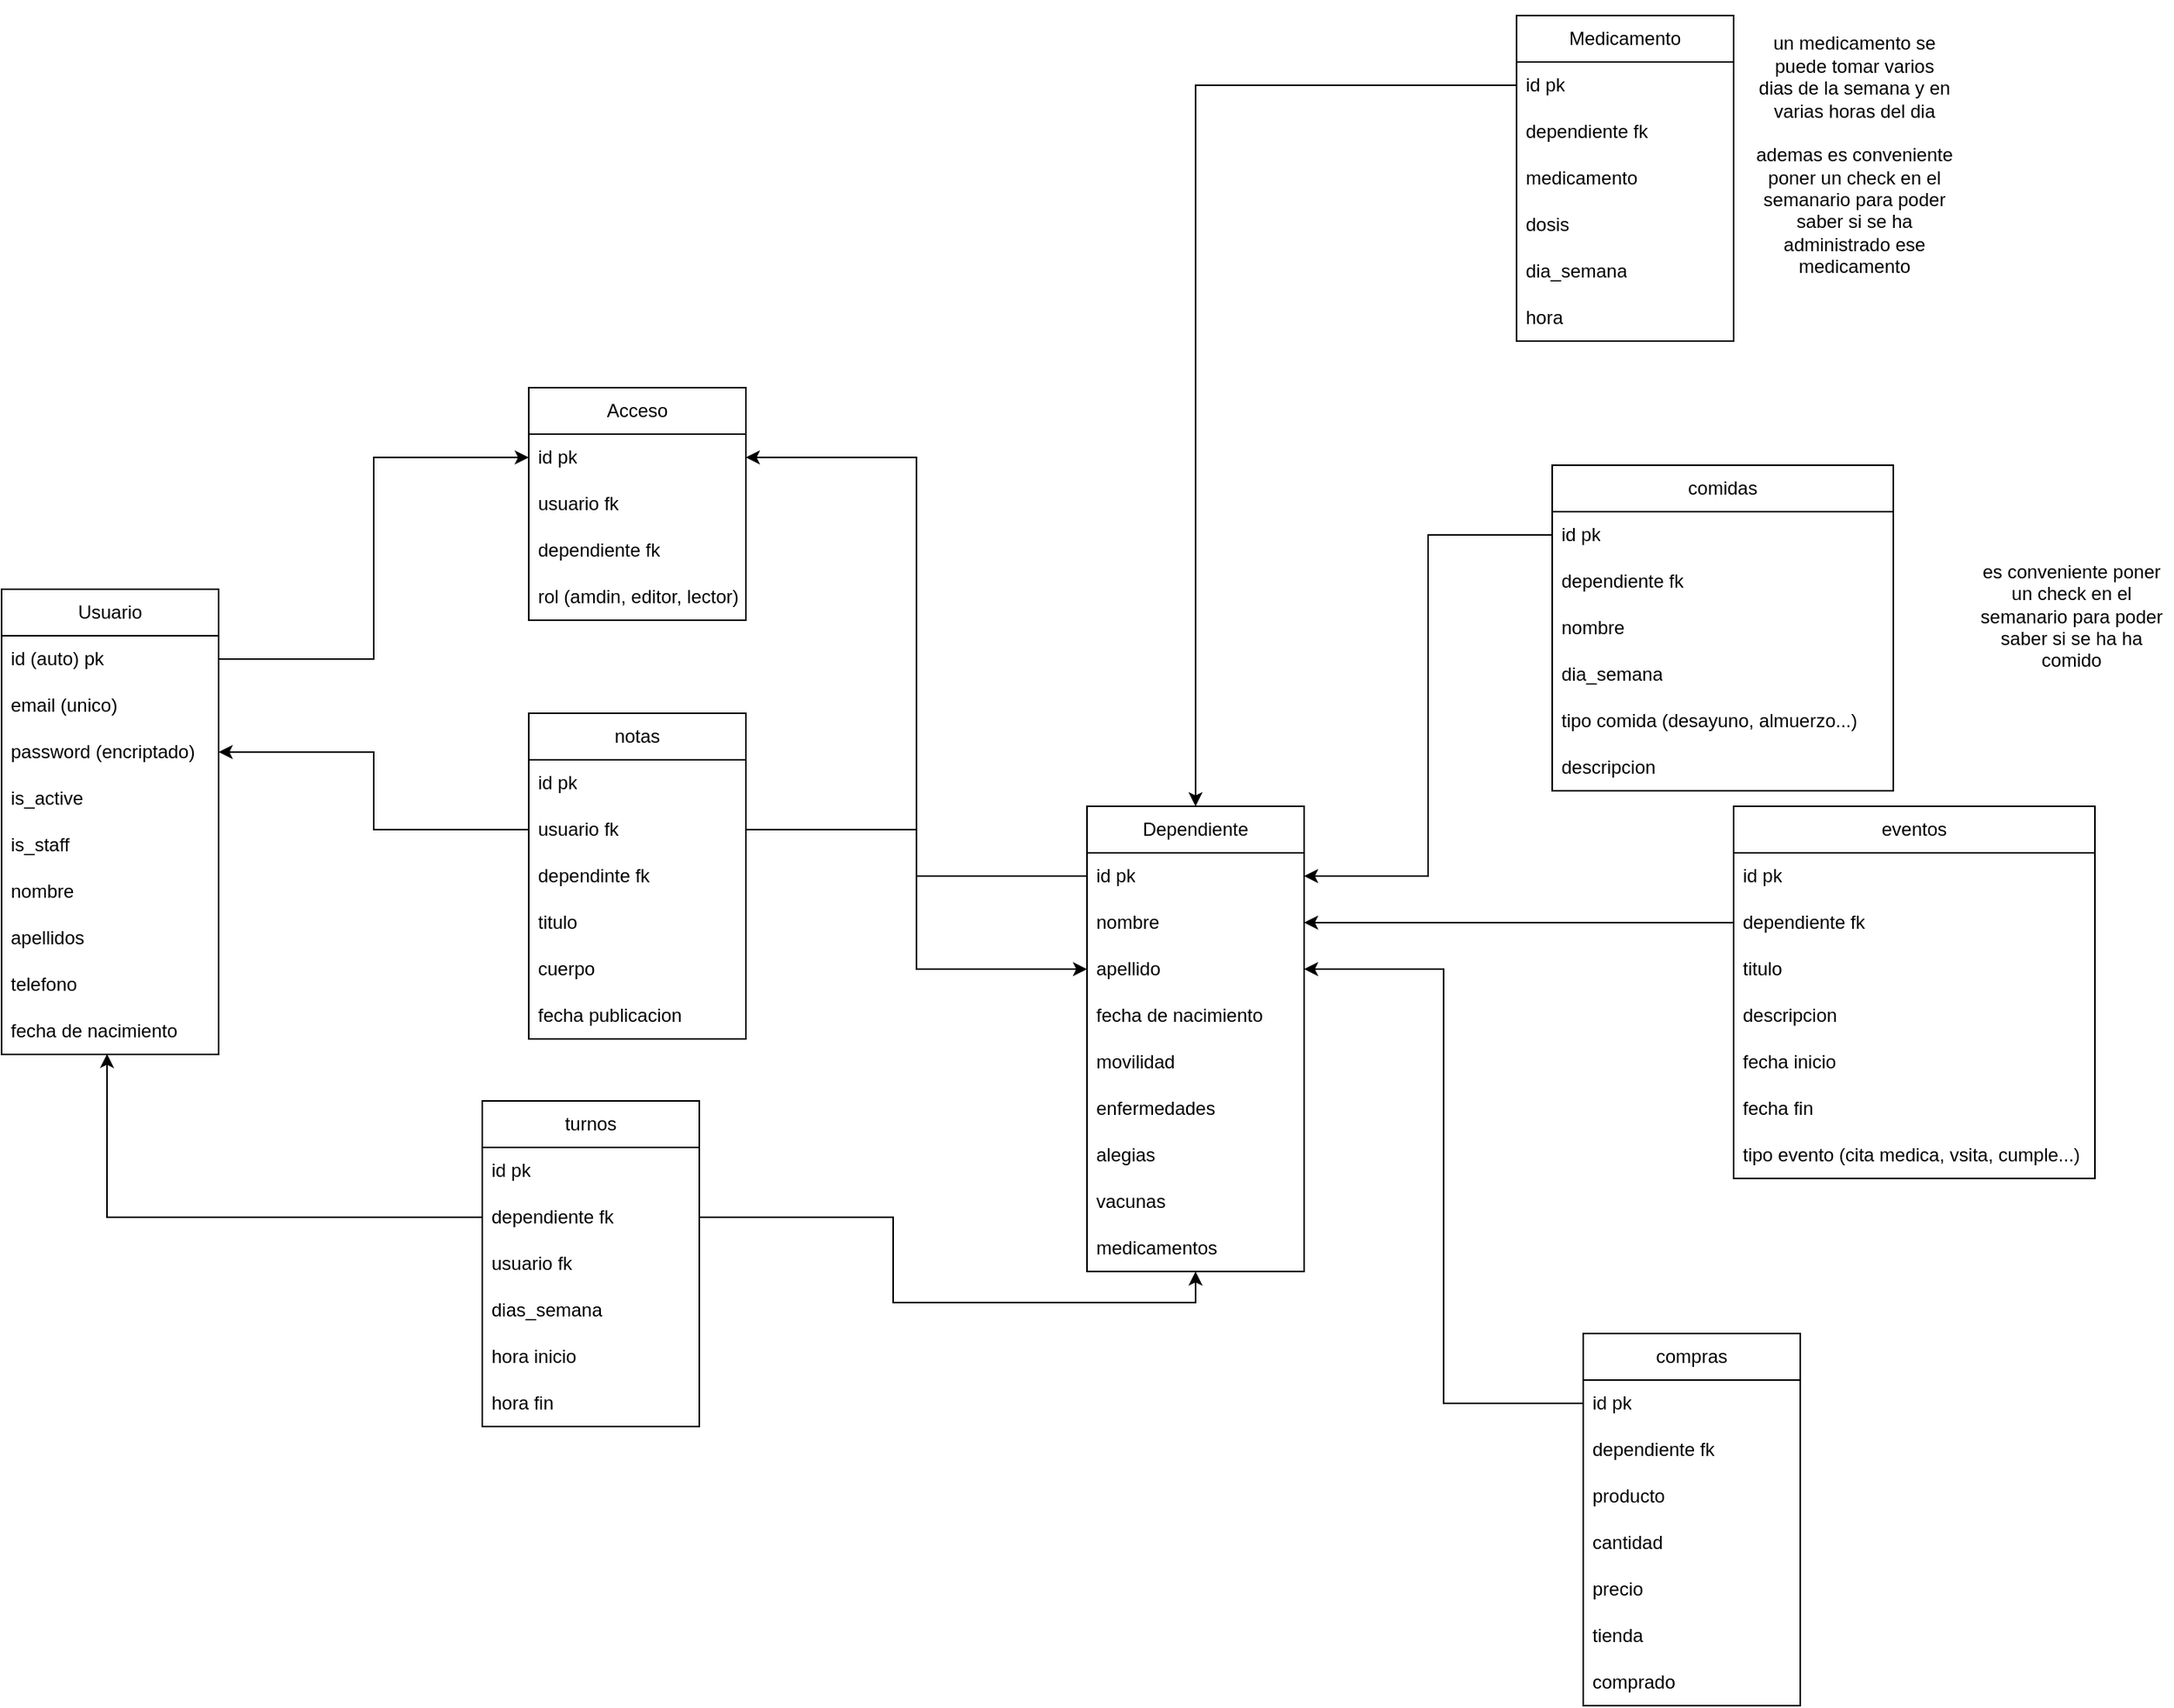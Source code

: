 <mxfile version="26.0.6">
  <diagram id="C5RBs43oDa-KdzZeNtuy" name="Page-1">
    <mxGraphModel dx="1902" dy="1633" grid="1" gridSize="10" guides="1" tooltips="1" connect="1" arrows="1" fold="1" page="1" pageScale="1" pageWidth="827" pageHeight="1169" math="0" shadow="0">
      <root>
        <mxCell id="WIyWlLk6GJQsqaUBKTNV-0" />
        <mxCell id="WIyWlLk6GJQsqaUBKTNV-1" parent="WIyWlLk6GJQsqaUBKTNV-0" />
        <mxCell id="C39RsNdn45UxlalBcYP2-0" value="Usuario" style="swimlane;fontStyle=0;childLayout=stackLayout;horizontal=1;startSize=30;horizontalStack=0;resizeParent=1;resizeParentMax=0;resizeLast=0;collapsible=1;marginBottom=0;whiteSpace=wrap;html=1;" vertex="1" parent="WIyWlLk6GJQsqaUBKTNV-1">
          <mxGeometry x="-150" y="-10" width="140" height="300" as="geometry" />
        </mxCell>
        <mxCell id="C39RsNdn45UxlalBcYP2-1" value="id (auto) pk" style="text;strokeColor=none;fillColor=none;align=left;verticalAlign=middle;spacingLeft=4;spacingRight=4;overflow=hidden;points=[[0,0.5],[1,0.5]];portConstraint=eastwest;rotatable=0;whiteSpace=wrap;html=1;" vertex="1" parent="C39RsNdn45UxlalBcYP2-0">
          <mxGeometry y="30" width="140" height="30" as="geometry" />
        </mxCell>
        <mxCell id="C39RsNdn45UxlalBcYP2-2" value="email (unico)" style="text;strokeColor=none;fillColor=none;align=left;verticalAlign=middle;spacingLeft=4;spacingRight=4;overflow=hidden;points=[[0,0.5],[1,0.5]];portConstraint=eastwest;rotatable=0;whiteSpace=wrap;html=1;" vertex="1" parent="C39RsNdn45UxlalBcYP2-0">
          <mxGeometry y="60" width="140" height="30" as="geometry" />
        </mxCell>
        <mxCell id="C39RsNdn45UxlalBcYP2-3" value="password (encriptado)" style="text;strokeColor=none;fillColor=none;align=left;verticalAlign=middle;spacingLeft=4;spacingRight=4;overflow=hidden;points=[[0,0.5],[1,0.5]];portConstraint=eastwest;rotatable=0;whiteSpace=wrap;html=1;" vertex="1" parent="C39RsNdn45UxlalBcYP2-0">
          <mxGeometry y="90" width="140" height="30" as="geometry" />
        </mxCell>
        <mxCell id="C39RsNdn45UxlalBcYP2-53" value="is_active" style="text;strokeColor=none;fillColor=none;align=left;verticalAlign=middle;spacingLeft=4;spacingRight=4;overflow=hidden;points=[[0,0.5],[1,0.5]];portConstraint=eastwest;rotatable=0;whiteSpace=wrap;html=1;" vertex="1" parent="C39RsNdn45UxlalBcYP2-0">
          <mxGeometry y="120" width="140" height="30" as="geometry" />
        </mxCell>
        <mxCell id="C39RsNdn45UxlalBcYP2-54" value="is_staff" style="text;strokeColor=none;fillColor=none;align=left;verticalAlign=middle;spacingLeft=4;spacingRight=4;overflow=hidden;points=[[0,0.5],[1,0.5]];portConstraint=eastwest;rotatable=0;whiteSpace=wrap;html=1;" vertex="1" parent="C39RsNdn45UxlalBcYP2-0">
          <mxGeometry y="150" width="140" height="30" as="geometry" />
        </mxCell>
        <mxCell id="C39RsNdn45UxlalBcYP2-55" value="nombre" style="text;strokeColor=none;fillColor=none;align=left;verticalAlign=middle;spacingLeft=4;spacingRight=4;overflow=hidden;points=[[0,0.5],[1,0.5]];portConstraint=eastwest;rotatable=0;whiteSpace=wrap;html=1;" vertex="1" parent="C39RsNdn45UxlalBcYP2-0">
          <mxGeometry y="180" width="140" height="30" as="geometry" />
        </mxCell>
        <mxCell id="C39RsNdn45UxlalBcYP2-56" value="apellidos" style="text;strokeColor=none;fillColor=none;align=left;verticalAlign=middle;spacingLeft=4;spacingRight=4;overflow=hidden;points=[[0,0.5],[1,0.5]];portConstraint=eastwest;rotatable=0;whiteSpace=wrap;html=1;" vertex="1" parent="C39RsNdn45UxlalBcYP2-0">
          <mxGeometry y="210" width="140" height="30" as="geometry" />
        </mxCell>
        <mxCell id="C39RsNdn45UxlalBcYP2-57" value="telefono" style="text;strokeColor=none;fillColor=none;align=left;verticalAlign=middle;spacingLeft=4;spacingRight=4;overflow=hidden;points=[[0,0.5],[1,0.5]];portConstraint=eastwest;rotatable=0;whiteSpace=wrap;html=1;" vertex="1" parent="C39RsNdn45UxlalBcYP2-0">
          <mxGeometry y="240" width="140" height="30" as="geometry" />
        </mxCell>
        <mxCell id="C39RsNdn45UxlalBcYP2-58" value="fecha de nacimiento" style="text;strokeColor=none;fillColor=none;align=left;verticalAlign=middle;spacingLeft=4;spacingRight=4;overflow=hidden;points=[[0,0.5],[1,0.5]];portConstraint=eastwest;rotatable=0;whiteSpace=wrap;html=1;" vertex="1" parent="C39RsNdn45UxlalBcYP2-0">
          <mxGeometry y="270" width="140" height="30" as="geometry" />
        </mxCell>
        <mxCell id="C39RsNdn45UxlalBcYP2-4" value="Dependiente" style="swimlane;fontStyle=0;childLayout=stackLayout;horizontal=1;startSize=30;horizontalStack=0;resizeParent=1;resizeParentMax=0;resizeLast=0;collapsible=1;marginBottom=0;whiteSpace=wrap;html=1;" vertex="1" parent="WIyWlLk6GJQsqaUBKTNV-1">
          <mxGeometry x="550" y="130" width="140" height="300" as="geometry" />
        </mxCell>
        <mxCell id="C39RsNdn45UxlalBcYP2-5" value="id pk" style="text;strokeColor=none;fillColor=none;align=left;verticalAlign=middle;spacingLeft=4;spacingRight=4;overflow=hidden;points=[[0,0.5],[1,0.5]];portConstraint=eastwest;rotatable=0;whiteSpace=wrap;html=1;" vertex="1" parent="C39RsNdn45UxlalBcYP2-4">
          <mxGeometry y="30" width="140" height="30" as="geometry" />
        </mxCell>
        <mxCell id="C39RsNdn45UxlalBcYP2-6" value="nombre" style="text;strokeColor=none;fillColor=none;align=left;verticalAlign=middle;spacingLeft=4;spacingRight=4;overflow=hidden;points=[[0,0.5],[1,0.5]];portConstraint=eastwest;rotatable=0;whiteSpace=wrap;html=1;" vertex="1" parent="C39RsNdn45UxlalBcYP2-4">
          <mxGeometry y="60" width="140" height="30" as="geometry" />
        </mxCell>
        <mxCell id="C39RsNdn45UxlalBcYP2-7" value="apellido" style="text;strokeColor=none;fillColor=none;align=left;verticalAlign=middle;spacingLeft=4;spacingRight=4;overflow=hidden;points=[[0,0.5],[1,0.5]];portConstraint=eastwest;rotatable=0;whiteSpace=wrap;html=1;" vertex="1" parent="C39RsNdn45UxlalBcYP2-4">
          <mxGeometry y="90" width="140" height="30" as="geometry" />
        </mxCell>
        <mxCell id="C39RsNdn45UxlalBcYP2-59" value="fecha de nacimiento" style="text;strokeColor=none;fillColor=none;align=left;verticalAlign=middle;spacingLeft=4;spacingRight=4;overflow=hidden;points=[[0,0.5],[1,0.5]];portConstraint=eastwest;rotatable=0;whiteSpace=wrap;html=1;" vertex="1" parent="C39RsNdn45UxlalBcYP2-4">
          <mxGeometry y="120" width="140" height="30" as="geometry" />
        </mxCell>
        <mxCell id="C39RsNdn45UxlalBcYP2-60" value="movilidad" style="text;strokeColor=none;fillColor=none;align=left;verticalAlign=middle;spacingLeft=4;spacingRight=4;overflow=hidden;points=[[0,0.5],[1,0.5]];portConstraint=eastwest;rotatable=0;whiteSpace=wrap;html=1;" vertex="1" parent="C39RsNdn45UxlalBcYP2-4">
          <mxGeometry y="150" width="140" height="30" as="geometry" />
        </mxCell>
        <mxCell id="C39RsNdn45UxlalBcYP2-61" value="enfermedades" style="text;strokeColor=none;fillColor=none;align=left;verticalAlign=middle;spacingLeft=4;spacingRight=4;overflow=hidden;points=[[0,0.5],[1,0.5]];portConstraint=eastwest;rotatable=0;whiteSpace=wrap;html=1;" vertex="1" parent="C39RsNdn45UxlalBcYP2-4">
          <mxGeometry y="180" width="140" height="30" as="geometry" />
        </mxCell>
        <mxCell id="C39RsNdn45UxlalBcYP2-62" value="alegias" style="text;strokeColor=none;fillColor=none;align=left;verticalAlign=middle;spacingLeft=4;spacingRight=4;overflow=hidden;points=[[0,0.5],[1,0.5]];portConstraint=eastwest;rotatable=0;whiteSpace=wrap;html=1;" vertex="1" parent="C39RsNdn45UxlalBcYP2-4">
          <mxGeometry y="210" width="140" height="30" as="geometry" />
        </mxCell>
        <mxCell id="C39RsNdn45UxlalBcYP2-63" value="vacunas" style="text;strokeColor=none;fillColor=none;align=left;verticalAlign=middle;spacingLeft=4;spacingRight=4;overflow=hidden;points=[[0,0.5],[1,0.5]];portConstraint=eastwest;rotatable=0;whiteSpace=wrap;html=1;" vertex="1" parent="C39RsNdn45UxlalBcYP2-4">
          <mxGeometry y="240" width="140" height="30" as="geometry" />
        </mxCell>
        <mxCell id="C39RsNdn45UxlalBcYP2-64" value="medicamentos&amp;nbsp;" style="text;strokeColor=none;fillColor=none;align=left;verticalAlign=middle;spacingLeft=4;spacingRight=4;overflow=hidden;points=[[0,0.5],[1,0.5]];portConstraint=eastwest;rotatable=0;whiteSpace=wrap;html=1;" vertex="1" parent="C39RsNdn45UxlalBcYP2-4">
          <mxGeometry y="270" width="140" height="30" as="geometry" />
        </mxCell>
        <mxCell id="C39RsNdn45UxlalBcYP2-8" value="Acceso" style="swimlane;fontStyle=0;childLayout=stackLayout;horizontal=1;startSize=30;horizontalStack=0;resizeParent=1;resizeParentMax=0;resizeLast=0;collapsible=1;marginBottom=0;whiteSpace=wrap;html=1;" vertex="1" parent="WIyWlLk6GJQsqaUBKTNV-1">
          <mxGeometry x="190" y="-140" width="140" height="150" as="geometry" />
        </mxCell>
        <mxCell id="C39RsNdn45UxlalBcYP2-9" value="id pk" style="text;strokeColor=none;fillColor=none;align=left;verticalAlign=middle;spacingLeft=4;spacingRight=4;overflow=hidden;points=[[0,0.5],[1,0.5]];portConstraint=eastwest;rotatable=0;whiteSpace=wrap;html=1;" vertex="1" parent="C39RsNdn45UxlalBcYP2-8">
          <mxGeometry y="30" width="140" height="30" as="geometry" />
        </mxCell>
        <mxCell id="C39RsNdn45UxlalBcYP2-10" value="usuario fk" style="text;strokeColor=none;fillColor=none;align=left;verticalAlign=middle;spacingLeft=4;spacingRight=4;overflow=hidden;points=[[0,0.5],[1,0.5]];portConstraint=eastwest;rotatable=0;whiteSpace=wrap;html=1;" vertex="1" parent="C39RsNdn45UxlalBcYP2-8">
          <mxGeometry y="60" width="140" height="30" as="geometry" />
        </mxCell>
        <mxCell id="C39RsNdn45UxlalBcYP2-11" value="dependiente fk" style="text;strokeColor=none;fillColor=none;align=left;verticalAlign=middle;spacingLeft=4;spacingRight=4;overflow=hidden;points=[[0,0.5],[1,0.5]];portConstraint=eastwest;rotatable=0;whiteSpace=wrap;html=1;" vertex="1" parent="C39RsNdn45UxlalBcYP2-8">
          <mxGeometry y="90" width="140" height="30" as="geometry" />
        </mxCell>
        <mxCell id="C39RsNdn45UxlalBcYP2-65" value="rol (amdin, editor, lector)" style="text;strokeColor=none;fillColor=none;align=left;verticalAlign=middle;spacingLeft=4;spacingRight=4;overflow=hidden;points=[[0,0.5],[1,0.5]];portConstraint=eastwest;rotatable=0;whiteSpace=wrap;html=1;" vertex="1" parent="C39RsNdn45UxlalBcYP2-8">
          <mxGeometry y="120" width="140" height="30" as="geometry" />
        </mxCell>
        <mxCell id="C39RsNdn45UxlalBcYP2-12" style="edgeStyle=orthogonalEdgeStyle;rounded=0;orthogonalLoop=1;jettySize=auto;html=1;exitX=1;exitY=0.5;exitDx=0;exitDy=0;entryX=0;entryY=0.5;entryDx=0;entryDy=0;" edge="1" parent="WIyWlLk6GJQsqaUBKTNV-1" source="C39RsNdn45UxlalBcYP2-1" target="C39RsNdn45UxlalBcYP2-9">
          <mxGeometry relative="1" as="geometry" />
        </mxCell>
        <mxCell id="C39RsNdn45UxlalBcYP2-13" style="edgeStyle=orthogonalEdgeStyle;rounded=0;orthogonalLoop=1;jettySize=auto;html=1;exitX=0;exitY=0.5;exitDx=0;exitDy=0;entryX=1;entryY=0.5;entryDx=0;entryDy=0;" edge="1" parent="WIyWlLk6GJQsqaUBKTNV-1" source="C39RsNdn45UxlalBcYP2-5" target="C39RsNdn45UxlalBcYP2-9">
          <mxGeometry relative="1" as="geometry" />
        </mxCell>
        <mxCell id="C39RsNdn45UxlalBcYP2-18" value="notas" style="swimlane;fontStyle=0;childLayout=stackLayout;horizontal=1;startSize=30;horizontalStack=0;resizeParent=1;resizeParentMax=0;resizeLast=0;collapsible=1;marginBottom=0;whiteSpace=wrap;html=1;" vertex="1" parent="WIyWlLk6GJQsqaUBKTNV-1">
          <mxGeometry x="190" y="70" width="140" height="210" as="geometry" />
        </mxCell>
        <mxCell id="C39RsNdn45UxlalBcYP2-19" value="id pk" style="text;strokeColor=none;fillColor=none;align=left;verticalAlign=middle;spacingLeft=4;spacingRight=4;overflow=hidden;points=[[0,0.5],[1,0.5]];portConstraint=eastwest;rotatable=0;whiteSpace=wrap;html=1;" vertex="1" parent="C39RsNdn45UxlalBcYP2-18">
          <mxGeometry y="30" width="140" height="30" as="geometry" />
        </mxCell>
        <mxCell id="C39RsNdn45UxlalBcYP2-20" value="usuario fk" style="text;strokeColor=none;fillColor=none;align=left;verticalAlign=middle;spacingLeft=4;spacingRight=4;overflow=hidden;points=[[0,0.5],[1,0.5]];portConstraint=eastwest;rotatable=0;whiteSpace=wrap;html=1;" vertex="1" parent="C39RsNdn45UxlalBcYP2-18">
          <mxGeometry y="60" width="140" height="30" as="geometry" />
        </mxCell>
        <mxCell id="C39RsNdn45UxlalBcYP2-21" value="dependinte fk" style="text;strokeColor=none;fillColor=none;align=left;verticalAlign=middle;spacingLeft=4;spacingRight=4;overflow=hidden;points=[[0,0.5],[1,0.5]];portConstraint=eastwest;rotatable=0;whiteSpace=wrap;html=1;" vertex="1" parent="C39RsNdn45UxlalBcYP2-18">
          <mxGeometry y="90" width="140" height="30" as="geometry" />
        </mxCell>
        <mxCell id="C39RsNdn45UxlalBcYP2-86" value="titulo" style="text;strokeColor=none;fillColor=none;align=left;verticalAlign=middle;spacingLeft=4;spacingRight=4;overflow=hidden;points=[[0,0.5],[1,0.5]];portConstraint=eastwest;rotatable=0;whiteSpace=wrap;html=1;" vertex="1" parent="C39RsNdn45UxlalBcYP2-18">
          <mxGeometry y="120" width="140" height="30" as="geometry" />
        </mxCell>
        <mxCell id="C39RsNdn45UxlalBcYP2-87" value="cuerpo" style="text;strokeColor=none;fillColor=none;align=left;verticalAlign=middle;spacingLeft=4;spacingRight=4;overflow=hidden;points=[[0,0.5],[1,0.5]];portConstraint=eastwest;rotatable=0;whiteSpace=wrap;html=1;" vertex="1" parent="C39RsNdn45UxlalBcYP2-18">
          <mxGeometry y="150" width="140" height="30" as="geometry" />
        </mxCell>
        <mxCell id="C39RsNdn45UxlalBcYP2-88" value="fecha publicacion" style="text;strokeColor=none;fillColor=none;align=left;verticalAlign=middle;spacingLeft=4;spacingRight=4;overflow=hidden;points=[[0,0.5],[1,0.5]];portConstraint=eastwest;rotatable=0;whiteSpace=wrap;html=1;" vertex="1" parent="C39RsNdn45UxlalBcYP2-18">
          <mxGeometry y="180" width="140" height="30" as="geometry" />
        </mxCell>
        <mxCell id="C39RsNdn45UxlalBcYP2-22" value="turnos" style="swimlane;fontStyle=0;childLayout=stackLayout;horizontal=1;startSize=30;horizontalStack=0;resizeParent=1;resizeParentMax=0;resizeLast=0;collapsible=1;marginBottom=0;whiteSpace=wrap;html=1;" vertex="1" parent="WIyWlLk6GJQsqaUBKTNV-1">
          <mxGeometry x="160" y="320" width="140" height="210" as="geometry" />
        </mxCell>
        <mxCell id="C39RsNdn45UxlalBcYP2-23" value="id pk" style="text;strokeColor=none;fillColor=none;align=left;verticalAlign=middle;spacingLeft=4;spacingRight=4;overflow=hidden;points=[[0,0.5],[1,0.5]];portConstraint=eastwest;rotatable=0;whiteSpace=wrap;html=1;" vertex="1" parent="C39RsNdn45UxlalBcYP2-22">
          <mxGeometry y="30" width="140" height="30" as="geometry" />
        </mxCell>
        <mxCell id="C39RsNdn45UxlalBcYP2-24" value="dependiente fk" style="text;strokeColor=none;fillColor=none;align=left;verticalAlign=middle;spacingLeft=4;spacingRight=4;overflow=hidden;points=[[0,0.5],[1,0.5]];portConstraint=eastwest;rotatable=0;whiteSpace=wrap;html=1;" vertex="1" parent="C39RsNdn45UxlalBcYP2-22">
          <mxGeometry y="60" width="140" height="30" as="geometry" />
        </mxCell>
        <mxCell id="C39RsNdn45UxlalBcYP2-25" value="usuario fk" style="text;strokeColor=none;fillColor=none;align=left;verticalAlign=middle;spacingLeft=4;spacingRight=4;overflow=hidden;points=[[0,0.5],[1,0.5]];portConstraint=eastwest;rotatable=0;whiteSpace=wrap;html=1;" vertex="1" parent="C39RsNdn45UxlalBcYP2-22">
          <mxGeometry y="90" width="140" height="30" as="geometry" />
        </mxCell>
        <mxCell id="C39RsNdn45UxlalBcYP2-83" value="dias_semana&amp;nbsp;" style="text;strokeColor=none;fillColor=none;align=left;verticalAlign=middle;spacingLeft=4;spacingRight=4;overflow=hidden;points=[[0,0.5],[1,0.5]];portConstraint=eastwest;rotatable=0;whiteSpace=wrap;html=1;" vertex="1" parent="C39RsNdn45UxlalBcYP2-22">
          <mxGeometry y="120" width="140" height="30" as="geometry" />
        </mxCell>
        <mxCell id="C39RsNdn45UxlalBcYP2-84" value="hora inicio" style="text;strokeColor=none;fillColor=none;align=left;verticalAlign=middle;spacingLeft=4;spacingRight=4;overflow=hidden;points=[[0,0.5],[1,0.5]];portConstraint=eastwest;rotatable=0;whiteSpace=wrap;html=1;" vertex="1" parent="C39RsNdn45UxlalBcYP2-22">
          <mxGeometry y="150" width="140" height="30" as="geometry" />
        </mxCell>
        <mxCell id="C39RsNdn45UxlalBcYP2-85" value="hora fin" style="text;strokeColor=none;fillColor=none;align=left;verticalAlign=middle;spacingLeft=4;spacingRight=4;overflow=hidden;points=[[0,0.5],[1,0.5]];portConstraint=eastwest;rotatable=0;whiteSpace=wrap;html=1;" vertex="1" parent="C39RsNdn45UxlalBcYP2-22">
          <mxGeometry y="180" width="140" height="30" as="geometry" />
        </mxCell>
        <mxCell id="C39RsNdn45UxlalBcYP2-28" style="edgeStyle=orthogonalEdgeStyle;rounded=0;orthogonalLoop=1;jettySize=auto;html=1;exitX=1;exitY=0.5;exitDx=0;exitDy=0;entryX=0;entryY=0.5;entryDx=0;entryDy=0;" edge="1" parent="WIyWlLk6GJQsqaUBKTNV-1" source="C39RsNdn45UxlalBcYP2-20" target="C39RsNdn45UxlalBcYP2-7">
          <mxGeometry relative="1" as="geometry" />
        </mxCell>
        <mxCell id="C39RsNdn45UxlalBcYP2-29" style="edgeStyle=orthogonalEdgeStyle;rounded=0;orthogonalLoop=1;jettySize=auto;html=1;exitX=0;exitY=0.5;exitDx=0;exitDy=0;entryX=1;entryY=0.5;entryDx=0;entryDy=0;" edge="1" parent="WIyWlLk6GJQsqaUBKTNV-1" source="C39RsNdn45UxlalBcYP2-20" target="C39RsNdn45UxlalBcYP2-3">
          <mxGeometry relative="1" as="geometry" />
        </mxCell>
        <mxCell id="C39RsNdn45UxlalBcYP2-30" style="edgeStyle=orthogonalEdgeStyle;rounded=0;orthogonalLoop=1;jettySize=auto;html=1;exitX=1;exitY=0.5;exitDx=0;exitDy=0;entryX=0.5;entryY=1;entryDx=0;entryDy=0;entryPerimeter=0;" edge="1" parent="WIyWlLk6GJQsqaUBKTNV-1" source="C39RsNdn45UxlalBcYP2-24" target="C39RsNdn45UxlalBcYP2-64">
          <mxGeometry relative="1" as="geometry">
            <mxPoint x="620" y="450" as="targetPoint" />
          </mxGeometry>
        </mxCell>
        <mxCell id="C39RsNdn45UxlalBcYP2-31" style="edgeStyle=orthogonalEdgeStyle;rounded=0;orthogonalLoop=1;jettySize=auto;html=1;exitX=0;exitY=0.5;exitDx=0;exitDy=0;entryX=0.486;entryY=0.99;entryDx=0;entryDy=0;entryPerimeter=0;" edge="1" parent="WIyWlLk6GJQsqaUBKTNV-1" source="C39RsNdn45UxlalBcYP2-24" target="C39RsNdn45UxlalBcYP2-58">
          <mxGeometry relative="1" as="geometry">
            <mxPoint x="-90" y="300" as="targetPoint" />
          </mxGeometry>
        </mxCell>
        <mxCell id="C39RsNdn45UxlalBcYP2-32" value="Medicamento" style="swimlane;fontStyle=0;childLayout=stackLayout;horizontal=1;startSize=30;horizontalStack=0;resizeParent=1;resizeParentMax=0;resizeLast=0;collapsible=1;marginBottom=0;whiteSpace=wrap;html=1;" vertex="1" parent="WIyWlLk6GJQsqaUBKTNV-1">
          <mxGeometry x="827" y="-380" width="140" height="210" as="geometry" />
        </mxCell>
        <mxCell id="C39RsNdn45UxlalBcYP2-33" value="id pk" style="text;strokeColor=none;fillColor=none;align=left;verticalAlign=middle;spacingLeft=4;spacingRight=4;overflow=hidden;points=[[0,0.5],[1,0.5]];portConstraint=eastwest;rotatable=0;whiteSpace=wrap;html=1;" vertex="1" parent="C39RsNdn45UxlalBcYP2-32">
          <mxGeometry y="30" width="140" height="30" as="geometry" />
        </mxCell>
        <mxCell id="C39RsNdn45UxlalBcYP2-34" value="dependiente fk" style="text;strokeColor=none;fillColor=none;align=left;verticalAlign=middle;spacingLeft=4;spacingRight=4;overflow=hidden;points=[[0,0.5],[1,0.5]];portConstraint=eastwest;rotatable=0;whiteSpace=wrap;html=1;" vertex="1" parent="C39RsNdn45UxlalBcYP2-32">
          <mxGeometry y="60" width="140" height="30" as="geometry" />
        </mxCell>
        <mxCell id="C39RsNdn45UxlalBcYP2-35" value="medicamento&lt;span style=&quot;color: rgba(0, 0, 0, 0); font-family: monospace; font-size: 0px; text-wrap-mode: nowrap;&quot;&gt;%3CmxGraphModel%3E%3Croot%3E%3CmxCell%20id%3D%220%22%2F%3E%3CmxCell%20id%3D%221%22%20parent%3D%220%22%2F%3E%3CmxCell%20id%3D%222%22%20value%3D%22dependiente%20fk%22%20style%3D%22text%3BstrokeColor%3Dnone%3BfillColor%3Dnone%3Balign%3Dleft%3BverticalAlign%3Dmiddle%3BspacingLeft%3D4%3BspacingRight%3D4%3Boverflow%3Dhidden%3Bpoints%3D%5B%5B0%2C0.5%5D%2C%5B1%2C0.5%5D%5D%3BportConstraint%3Deastwest%3Brotatable%3D0%3BwhiteSpace%3Dwrap%3Bhtml%3D1%3B%22%20vertex%3D%221%22%20parent%3D%221%22%3E%3CmxGeometry%20x%3D%22190%22%20y%3D%22-50%22%20width%3D%22140%22%20height%3D%2230%22%20as%3D%22geometry%22%2F%3E%3C%2FmxCell%3E%3C%2Froot%3E%3C%2FmxGraphModel%3E&lt;/span&gt;" style="text;strokeColor=none;fillColor=none;align=left;verticalAlign=middle;spacingLeft=4;spacingRight=4;overflow=hidden;points=[[0,0.5],[1,0.5]];portConstraint=eastwest;rotatable=0;whiteSpace=wrap;html=1;" vertex="1" parent="C39RsNdn45UxlalBcYP2-32">
          <mxGeometry y="90" width="140" height="30" as="geometry" />
        </mxCell>
        <mxCell id="C39RsNdn45UxlalBcYP2-66" value="dosis" style="text;strokeColor=none;fillColor=none;align=left;verticalAlign=middle;spacingLeft=4;spacingRight=4;overflow=hidden;points=[[0,0.5],[1,0.5]];portConstraint=eastwest;rotatable=0;whiteSpace=wrap;html=1;" vertex="1" parent="C39RsNdn45UxlalBcYP2-32">
          <mxGeometry y="120" width="140" height="30" as="geometry" />
        </mxCell>
        <mxCell id="C39RsNdn45UxlalBcYP2-67" value="dia_semana" style="text;strokeColor=none;fillColor=none;align=left;verticalAlign=middle;spacingLeft=4;spacingRight=4;overflow=hidden;points=[[0,0.5],[1,0.5]];portConstraint=eastwest;rotatable=0;whiteSpace=wrap;html=1;" vertex="1" parent="C39RsNdn45UxlalBcYP2-32">
          <mxGeometry y="150" width="140" height="30" as="geometry" />
        </mxCell>
        <mxCell id="C39RsNdn45UxlalBcYP2-68" value="hora" style="text;strokeColor=none;fillColor=none;align=left;verticalAlign=middle;spacingLeft=4;spacingRight=4;overflow=hidden;points=[[0,0.5],[1,0.5]];portConstraint=eastwest;rotatable=0;whiteSpace=wrap;html=1;" vertex="1" parent="C39RsNdn45UxlalBcYP2-32">
          <mxGeometry y="180" width="140" height="30" as="geometry" />
        </mxCell>
        <mxCell id="C39RsNdn45UxlalBcYP2-36" value="comidas" style="swimlane;fontStyle=0;childLayout=stackLayout;horizontal=1;startSize=30;horizontalStack=0;resizeParent=1;resizeParentMax=0;resizeLast=0;collapsible=1;marginBottom=0;whiteSpace=wrap;html=1;" vertex="1" parent="WIyWlLk6GJQsqaUBKTNV-1">
          <mxGeometry x="850" y="-90" width="220" height="210" as="geometry" />
        </mxCell>
        <mxCell id="C39RsNdn45UxlalBcYP2-37" value="id pk" style="text;strokeColor=none;fillColor=none;align=left;verticalAlign=middle;spacingLeft=4;spacingRight=4;overflow=hidden;points=[[0,0.5],[1,0.5]];portConstraint=eastwest;rotatable=0;whiteSpace=wrap;html=1;" vertex="1" parent="C39RsNdn45UxlalBcYP2-36">
          <mxGeometry y="30" width="220" height="30" as="geometry" />
        </mxCell>
        <mxCell id="C39RsNdn45UxlalBcYP2-38" value="dependiente fk" style="text;strokeColor=none;fillColor=none;align=left;verticalAlign=middle;spacingLeft=4;spacingRight=4;overflow=hidden;points=[[0,0.5],[1,0.5]];portConstraint=eastwest;rotatable=0;whiteSpace=wrap;html=1;" vertex="1" parent="C39RsNdn45UxlalBcYP2-36">
          <mxGeometry y="60" width="220" height="30" as="geometry" />
        </mxCell>
        <mxCell id="C39RsNdn45UxlalBcYP2-77" value="nombre" style="text;strokeColor=none;fillColor=none;align=left;verticalAlign=middle;spacingLeft=4;spacingRight=4;overflow=hidden;points=[[0,0.5],[1,0.5]];portConstraint=eastwest;rotatable=0;whiteSpace=wrap;html=1;" vertex="1" parent="C39RsNdn45UxlalBcYP2-36">
          <mxGeometry y="90" width="220" height="30" as="geometry" />
        </mxCell>
        <mxCell id="C39RsNdn45UxlalBcYP2-39" value="dia_semana" style="text;strokeColor=none;fillColor=none;align=left;verticalAlign=middle;spacingLeft=4;spacingRight=4;overflow=hidden;points=[[0,0.5],[1,0.5]];portConstraint=eastwest;rotatable=0;whiteSpace=wrap;html=1;" vertex="1" parent="C39RsNdn45UxlalBcYP2-36">
          <mxGeometry y="120" width="220" height="30" as="geometry" />
        </mxCell>
        <mxCell id="C39RsNdn45UxlalBcYP2-75" value="tipo comida (desayuno, almuerzo...)" style="text;strokeColor=none;fillColor=none;align=left;verticalAlign=middle;spacingLeft=4;spacingRight=4;overflow=hidden;points=[[0,0.5],[1,0.5]];portConstraint=eastwest;rotatable=0;whiteSpace=wrap;html=1;" vertex="1" parent="C39RsNdn45UxlalBcYP2-36">
          <mxGeometry y="150" width="220" height="30" as="geometry" />
        </mxCell>
        <mxCell id="C39RsNdn45UxlalBcYP2-76" value="descripcion" style="text;strokeColor=none;fillColor=none;align=left;verticalAlign=middle;spacingLeft=4;spacingRight=4;overflow=hidden;points=[[0,0.5],[1,0.5]];portConstraint=eastwest;rotatable=0;whiteSpace=wrap;html=1;" vertex="1" parent="C39RsNdn45UxlalBcYP2-36">
          <mxGeometry y="180" width="220" height="30" as="geometry" />
        </mxCell>
        <mxCell id="C39RsNdn45UxlalBcYP2-40" value="eventos" style="swimlane;fontStyle=0;childLayout=stackLayout;horizontal=1;startSize=30;horizontalStack=0;resizeParent=1;resizeParentMax=0;resizeLast=0;collapsible=1;marginBottom=0;whiteSpace=wrap;html=1;" vertex="1" parent="WIyWlLk6GJQsqaUBKTNV-1">
          <mxGeometry x="967" y="130" width="233" height="240" as="geometry" />
        </mxCell>
        <mxCell id="C39RsNdn45UxlalBcYP2-41" value="id pk" style="text;strokeColor=none;fillColor=none;align=left;verticalAlign=middle;spacingLeft=4;spacingRight=4;overflow=hidden;points=[[0,0.5],[1,0.5]];portConstraint=eastwest;rotatable=0;whiteSpace=wrap;html=1;" vertex="1" parent="C39RsNdn45UxlalBcYP2-40">
          <mxGeometry y="30" width="233" height="30" as="geometry" />
        </mxCell>
        <mxCell id="C39RsNdn45UxlalBcYP2-42" value="dependiente fk" style="text;strokeColor=none;fillColor=none;align=left;verticalAlign=middle;spacingLeft=4;spacingRight=4;overflow=hidden;points=[[0,0.5],[1,0.5]];portConstraint=eastwest;rotatable=0;whiteSpace=wrap;html=1;" vertex="1" parent="C39RsNdn45UxlalBcYP2-40">
          <mxGeometry y="60" width="233" height="30" as="geometry" />
        </mxCell>
        <mxCell id="C39RsNdn45UxlalBcYP2-43" value="titulo" style="text;strokeColor=none;fillColor=none;align=left;verticalAlign=middle;spacingLeft=4;spacingRight=4;overflow=hidden;points=[[0,0.5],[1,0.5]];portConstraint=eastwest;rotatable=0;whiteSpace=wrap;html=1;" vertex="1" parent="C39RsNdn45UxlalBcYP2-40">
          <mxGeometry y="90" width="233" height="30" as="geometry" />
        </mxCell>
        <mxCell id="C39RsNdn45UxlalBcYP2-79" value="descripcion" style="text;strokeColor=none;fillColor=none;align=left;verticalAlign=middle;spacingLeft=4;spacingRight=4;overflow=hidden;points=[[0,0.5],[1,0.5]];portConstraint=eastwest;rotatable=0;whiteSpace=wrap;html=1;" vertex="1" parent="C39RsNdn45UxlalBcYP2-40">
          <mxGeometry y="120" width="233" height="30" as="geometry" />
        </mxCell>
        <mxCell id="C39RsNdn45UxlalBcYP2-80" value="fecha inicio" style="text;strokeColor=none;fillColor=none;align=left;verticalAlign=middle;spacingLeft=4;spacingRight=4;overflow=hidden;points=[[0,0.5],[1,0.5]];portConstraint=eastwest;rotatable=0;whiteSpace=wrap;html=1;" vertex="1" parent="C39RsNdn45UxlalBcYP2-40">
          <mxGeometry y="150" width="233" height="30" as="geometry" />
        </mxCell>
        <mxCell id="C39RsNdn45UxlalBcYP2-81" value="fecha fin" style="text;strokeColor=none;fillColor=none;align=left;verticalAlign=middle;spacingLeft=4;spacingRight=4;overflow=hidden;points=[[0,0.5],[1,0.5]];portConstraint=eastwest;rotatable=0;whiteSpace=wrap;html=1;" vertex="1" parent="C39RsNdn45UxlalBcYP2-40">
          <mxGeometry y="180" width="233" height="30" as="geometry" />
        </mxCell>
        <mxCell id="C39RsNdn45UxlalBcYP2-82" value="tipo evento (cita medica, vsita, cumple...)" style="text;strokeColor=none;fillColor=none;align=left;verticalAlign=middle;spacingLeft=4;spacingRight=4;overflow=hidden;points=[[0,0.5],[1,0.5]];portConstraint=eastwest;rotatable=0;whiteSpace=wrap;html=1;" vertex="1" parent="C39RsNdn45UxlalBcYP2-40">
          <mxGeometry y="210" width="233" height="30" as="geometry" />
        </mxCell>
        <mxCell id="C39RsNdn45UxlalBcYP2-44" value="compras" style="swimlane;fontStyle=0;childLayout=stackLayout;horizontal=1;startSize=30;horizontalStack=0;resizeParent=1;resizeParentMax=0;resizeLast=0;collapsible=1;marginBottom=0;whiteSpace=wrap;html=1;" vertex="1" parent="WIyWlLk6GJQsqaUBKTNV-1">
          <mxGeometry x="870" y="470" width="140" height="240" as="geometry" />
        </mxCell>
        <mxCell id="C39RsNdn45UxlalBcYP2-45" value="id pk" style="text;strokeColor=none;fillColor=none;align=left;verticalAlign=middle;spacingLeft=4;spacingRight=4;overflow=hidden;points=[[0,0.5],[1,0.5]];portConstraint=eastwest;rotatable=0;whiteSpace=wrap;html=1;" vertex="1" parent="C39RsNdn45UxlalBcYP2-44">
          <mxGeometry y="30" width="140" height="30" as="geometry" />
        </mxCell>
        <mxCell id="C39RsNdn45UxlalBcYP2-46" value="dependiente fk" style="text;strokeColor=none;fillColor=none;align=left;verticalAlign=middle;spacingLeft=4;spacingRight=4;overflow=hidden;points=[[0,0.5],[1,0.5]];portConstraint=eastwest;rotatable=0;whiteSpace=wrap;html=1;" vertex="1" parent="C39RsNdn45UxlalBcYP2-44">
          <mxGeometry y="60" width="140" height="30" as="geometry" />
        </mxCell>
        <mxCell id="C39RsNdn45UxlalBcYP2-47" value="producto" style="text;strokeColor=none;fillColor=none;align=left;verticalAlign=middle;spacingLeft=4;spacingRight=4;overflow=hidden;points=[[0,0.5],[1,0.5]];portConstraint=eastwest;rotatable=0;whiteSpace=wrap;html=1;" vertex="1" parent="C39RsNdn45UxlalBcYP2-44">
          <mxGeometry y="90" width="140" height="30" as="geometry" />
        </mxCell>
        <mxCell id="C39RsNdn45UxlalBcYP2-89" value="cantidad" style="text;strokeColor=none;fillColor=none;align=left;verticalAlign=middle;spacingLeft=4;spacingRight=4;overflow=hidden;points=[[0,0.5],[1,0.5]];portConstraint=eastwest;rotatable=0;whiteSpace=wrap;html=1;" vertex="1" parent="C39RsNdn45UxlalBcYP2-44">
          <mxGeometry y="120" width="140" height="30" as="geometry" />
        </mxCell>
        <mxCell id="C39RsNdn45UxlalBcYP2-90" value="precio" style="text;strokeColor=none;fillColor=none;align=left;verticalAlign=middle;spacingLeft=4;spacingRight=4;overflow=hidden;points=[[0,0.5],[1,0.5]];portConstraint=eastwest;rotatable=0;whiteSpace=wrap;html=1;" vertex="1" parent="C39RsNdn45UxlalBcYP2-44">
          <mxGeometry y="150" width="140" height="30" as="geometry" />
        </mxCell>
        <mxCell id="C39RsNdn45UxlalBcYP2-91" value="tienda" style="text;strokeColor=none;fillColor=none;align=left;verticalAlign=middle;spacingLeft=4;spacingRight=4;overflow=hidden;points=[[0,0.5],[1,0.5]];portConstraint=eastwest;rotatable=0;whiteSpace=wrap;html=1;" vertex="1" parent="C39RsNdn45UxlalBcYP2-44">
          <mxGeometry y="180" width="140" height="30" as="geometry" />
        </mxCell>
        <mxCell id="C39RsNdn45UxlalBcYP2-92" value="comprado" style="text;strokeColor=none;fillColor=none;align=left;verticalAlign=middle;spacingLeft=4;spacingRight=4;overflow=hidden;points=[[0,0.5],[1,0.5]];portConstraint=eastwest;rotatable=0;whiteSpace=wrap;html=1;" vertex="1" parent="C39RsNdn45UxlalBcYP2-44">
          <mxGeometry y="210" width="140" height="30" as="geometry" />
        </mxCell>
        <mxCell id="C39RsNdn45UxlalBcYP2-48" style="edgeStyle=orthogonalEdgeStyle;rounded=0;orthogonalLoop=1;jettySize=auto;html=1;exitX=0;exitY=0.5;exitDx=0;exitDy=0;entryX=0.5;entryY=0;entryDx=0;entryDy=0;" edge="1" parent="WIyWlLk6GJQsqaUBKTNV-1" source="C39RsNdn45UxlalBcYP2-33" target="C39RsNdn45UxlalBcYP2-4">
          <mxGeometry relative="1" as="geometry">
            <mxPoint x="600" y="-30" as="targetPoint" />
          </mxGeometry>
        </mxCell>
        <mxCell id="C39RsNdn45UxlalBcYP2-49" style="edgeStyle=orthogonalEdgeStyle;rounded=0;orthogonalLoop=1;jettySize=auto;html=1;exitX=0;exitY=0.5;exitDx=0;exitDy=0;entryX=1;entryY=0.5;entryDx=0;entryDy=0;" edge="1" parent="WIyWlLk6GJQsqaUBKTNV-1" source="C39RsNdn45UxlalBcYP2-37" target="C39RsNdn45UxlalBcYP2-5">
          <mxGeometry relative="1" as="geometry" />
        </mxCell>
        <mxCell id="C39RsNdn45UxlalBcYP2-50" style="edgeStyle=orthogonalEdgeStyle;rounded=0;orthogonalLoop=1;jettySize=auto;html=1;exitX=0;exitY=0.5;exitDx=0;exitDy=0;entryX=1;entryY=0.5;entryDx=0;entryDy=0;" edge="1" parent="WIyWlLk6GJQsqaUBKTNV-1" source="C39RsNdn45UxlalBcYP2-42" target="C39RsNdn45UxlalBcYP2-6">
          <mxGeometry relative="1" as="geometry" />
        </mxCell>
        <mxCell id="C39RsNdn45UxlalBcYP2-51" style="edgeStyle=orthogonalEdgeStyle;rounded=0;orthogonalLoop=1;jettySize=auto;html=1;exitX=0;exitY=0.5;exitDx=0;exitDy=0;entryX=1;entryY=0.5;entryDx=0;entryDy=0;" edge="1" parent="WIyWlLk6GJQsqaUBKTNV-1" source="C39RsNdn45UxlalBcYP2-45" target="C39RsNdn45UxlalBcYP2-7">
          <mxGeometry relative="1" as="geometry" />
        </mxCell>
        <mxCell id="C39RsNdn45UxlalBcYP2-70" value="un medicamento se puede tomar varios dias de la semana y en varias horas del dia&lt;div&gt;&lt;br&gt;&lt;/div&gt;&lt;div&gt;ademas es conveniente poner un check en el semanario para poder saber si se ha administrado ese medicamento&lt;/div&gt;" style="text;html=1;align=center;verticalAlign=middle;whiteSpace=wrap;rounded=0;" vertex="1" parent="WIyWlLk6GJQsqaUBKTNV-1">
          <mxGeometry x="980" y="-390" width="130" height="200" as="geometry" />
        </mxCell>
        <mxCell id="C39RsNdn45UxlalBcYP2-78" value="&lt;div&gt;&lt;br&gt;&lt;/div&gt;&lt;div&gt;es conveniente poner un check en el semanario para poder saber si se ha ha comido&lt;/div&gt;" style="text;html=1;align=center;verticalAlign=middle;whiteSpace=wrap;rounded=0;" vertex="1" parent="WIyWlLk6GJQsqaUBKTNV-1">
          <mxGeometry x="1120" y="-100" width="130" height="200" as="geometry" />
        </mxCell>
      </root>
    </mxGraphModel>
  </diagram>
</mxfile>
